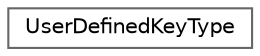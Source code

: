 digraph "类继承关系图"
{
 // LATEX_PDF_SIZE
  bgcolor="transparent";
  edge [fontname=Helvetica,fontsize=10,labelfontname=Helvetica,labelfontsize=10];
  node [fontname=Helvetica,fontsize=10,shape=box,height=0.2,width=0.4];
  rankdir="LR";
  Node0 [id="Node000000",label="UserDefinedKeyType",height=0.2,width=0.4,color="grey40", fillcolor="white", style="filled",URL="$struct_user_defined_key_type.html",tooltip=" "];
}
